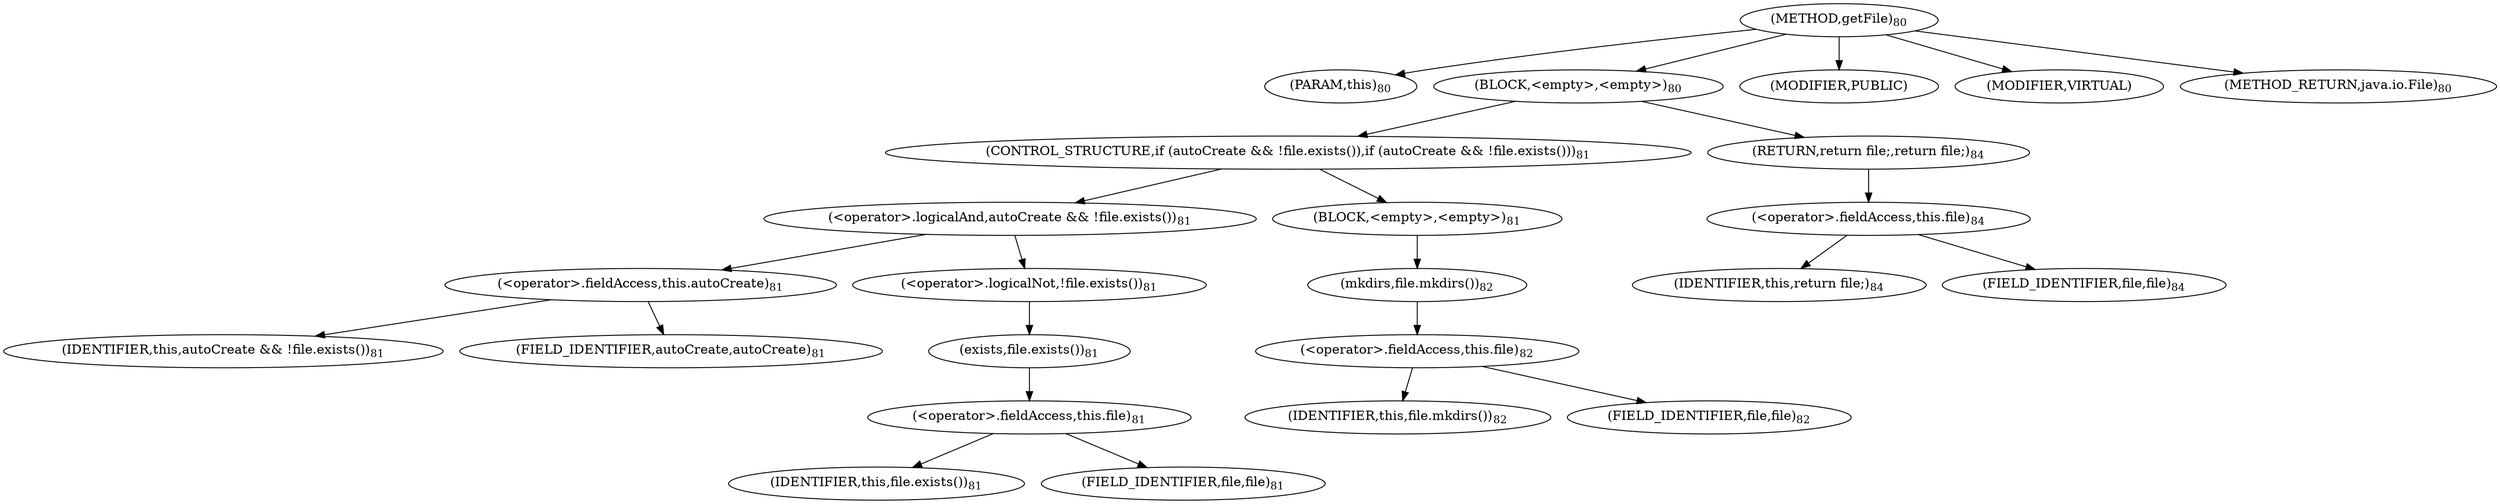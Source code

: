 digraph "getFile" {  
"108" [label = <(METHOD,getFile)<SUB>80</SUB>> ]
"109" [label = <(PARAM,this)<SUB>80</SUB>> ]
"110" [label = <(BLOCK,&lt;empty&gt;,&lt;empty&gt;)<SUB>80</SUB>> ]
"111" [label = <(CONTROL_STRUCTURE,if (autoCreate &amp;&amp; !file.exists()),if (autoCreate &amp;&amp; !file.exists()))<SUB>81</SUB>> ]
"112" [label = <(&lt;operator&gt;.logicalAnd,autoCreate &amp;&amp; !file.exists())<SUB>81</SUB>> ]
"113" [label = <(&lt;operator&gt;.fieldAccess,this.autoCreate)<SUB>81</SUB>> ]
"114" [label = <(IDENTIFIER,this,autoCreate &amp;&amp; !file.exists())<SUB>81</SUB>> ]
"115" [label = <(FIELD_IDENTIFIER,autoCreate,autoCreate)<SUB>81</SUB>> ]
"116" [label = <(&lt;operator&gt;.logicalNot,!file.exists())<SUB>81</SUB>> ]
"117" [label = <(exists,file.exists())<SUB>81</SUB>> ]
"118" [label = <(&lt;operator&gt;.fieldAccess,this.file)<SUB>81</SUB>> ]
"119" [label = <(IDENTIFIER,this,file.exists())<SUB>81</SUB>> ]
"120" [label = <(FIELD_IDENTIFIER,file,file)<SUB>81</SUB>> ]
"121" [label = <(BLOCK,&lt;empty&gt;,&lt;empty&gt;)<SUB>81</SUB>> ]
"122" [label = <(mkdirs,file.mkdirs())<SUB>82</SUB>> ]
"123" [label = <(&lt;operator&gt;.fieldAccess,this.file)<SUB>82</SUB>> ]
"124" [label = <(IDENTIFIER,this,file.mkdirs())<SUB>82</SUB>> ]
"125" [label = <(FIELD_IDENTIFIER,file,file)<SUB>82</SUB>> ]
"126" [label = <(RETURN,return file;,return file;)<SUB>84</SUB>> ]
"127" [label = <(&lt;operator&gt;.fieldAccess,this.file)<SUB>84</SUB>> ]
"128" [label = <(IDENTIFIER,this,return file;)<SUB>84</SUB>> ]
"129" [label = <(FIELD_IDENTIFIER,file,file)<SUB>84</SUB>> ]
"130" [label = <(MODIFIER,PUBLIC)> ]
"131" [label = <(MODIFIER,VIRTUAL)> ]
"132" [label = <(METHOD_RETURN,java.io.File)<SUB>80</SUB>> ]
  "108" -> "109" 
  "108" -> "110" 
  "108" -> "130" 
  "108" -> "131" 
  "108" -> "132" 
  "110" -> "111" 
  "110" -> "126" 
  "111" -> "112" 
  "111" -> "121" 
  "112" -> "113" 
  "112" -> "116" 
  "113" -> "114" 
  "113" -> "115" 
  "116" -> "117" 
  "117" -> "118" 
  "118" -> "119" 
  "118" -> "120" 
  "121" -> "122" 
  "122" -> "123" 
  "123" -> "124" 
  "123" -> "125" 
  "126" -> "127" 
  "127" -> "128" 
  "127" -> "129" 
}
